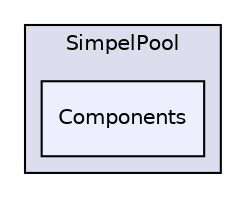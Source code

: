 digraph "C:/Users/Anthony/Game_Development/Unity_Projects/Hostile/Assets/Hostile/SimpelPool/Components" {
  compound=true
  node [ fontsize="10", fontname="Helvetica"];
  edge [ labelfontsize="10", labelfontname="Helvetica"];
  subgraph clusterdir_a2d84f40a83203956e7e30f6e12b9b91 {
    graph [ bgcolor="#ddddee", pencolor="black", label="SimpelPool" fontname="Helvetica", fontsize="10", URL="dir_a2d84f40a83203956e7e30f6e12b9b91.html"]
  dir_4f7f0c689d2fa83c830edde798e1369f [shape=box, label="Components", style="filled", fillcolor="#eeeeff", pencolor="black", URL="dir_4f7f0c689d2fa83c830edde798e1369f.html"];
  }
}
